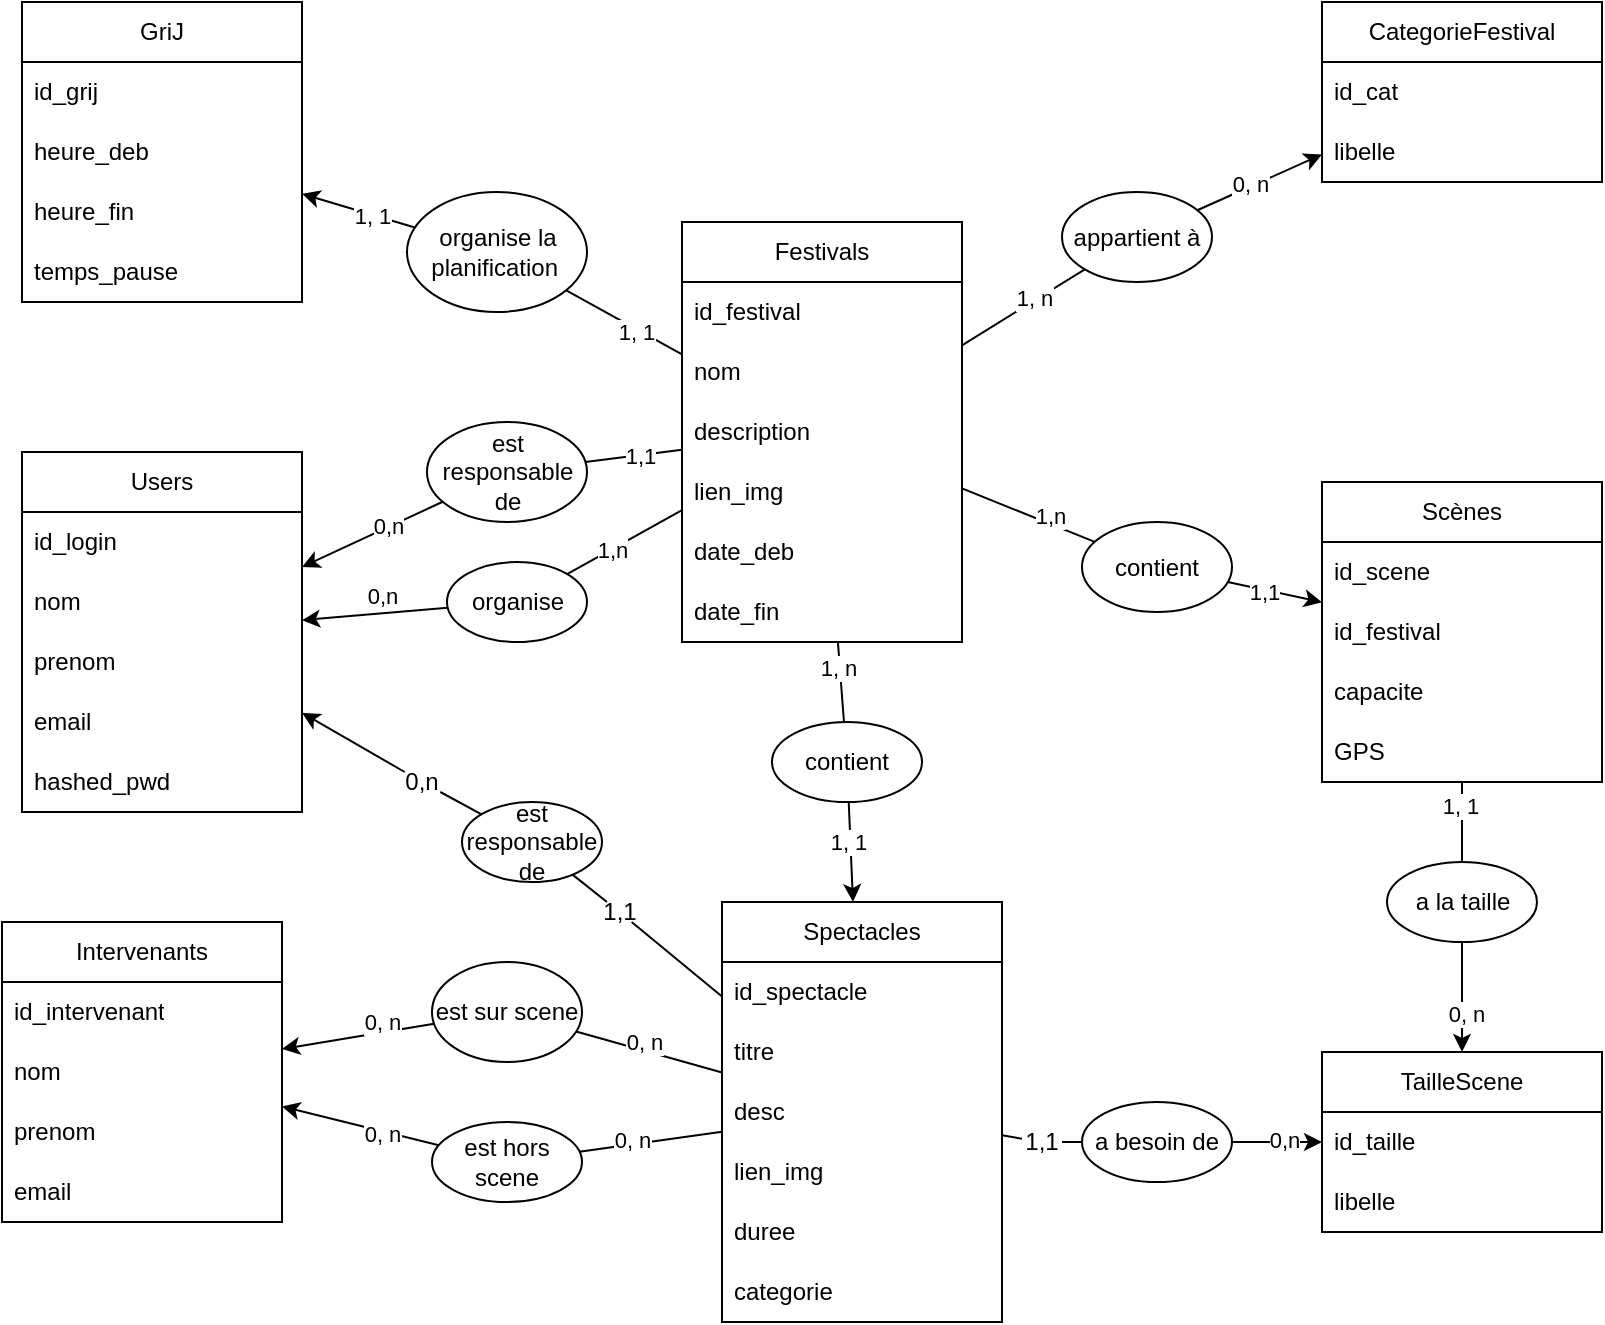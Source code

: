 <mxfile>
    <diagram id="PaHKiCaZsfR6Nqm8fPHF" name="Page-1">
        <mxGraphModel dx="446" dy="563" grid="1" gridSize="10" guides="1" tooltips="1" connect="1" arrows="1" fold="1" page="1" pageScale="1" pageWidth="850" pageHeight="1100" math="0" shadow="0">
            <root>
                <mxCell id="0"/>
                <mxCell id="1" parent="0"/>
                <mxCell id="4" value="Users" style="swimlane;fontStyle=0;childLayout=stackLayout;horizontal=1;startSize=30;horizontalStack=0;resizeParent=1;resizeParentMax=0;resizeLast=0;collapsible=1;marginBottom=0;whiteSpace=wrap;html=1;" parent="1" vertex="1">
                    <mxGeometry x="50" y="265" width="140" height="180" as="geometry"/>
                </mxCell>
                <mxCell id="12" value="id_login" style="text;strokeColor=none;fillColor=none;align=left;verticalAlign=middle;spacingLeft=4;spacingRight=4;overflow=hidden;points=[[0,0.5],[1,0.5]];portConstraint=eastwest;rotatable=0;whiteSpace=wrap;html=1;" parent="4" vertex="1">
                    <mxGeometry y="30" width="140" height="30" as="geometry"/>
                </mxCell>
                <mxCell id="5" value="nom" style="text;strokeColor=none;fillColor=none;align=left;verticalAlign=middle;spacingLeft=4;spacingRight=4;overflow=hidden;points=[[0,0.5],[1,0.5]];portConstraint=eastwest;rotatable=0;whiteSpace=wrap;html=1;" parent="4" vertex="1">
                    <mxGeometry y="60" width="140" height="30" as="geometry"/>
                </mxCell>
                <mxCell id="6" value="prenom" style="text;strokeColor=none;fillColor=none;align=left;verticalAlign=middle;spacingLeft=4;spacingRight=4;overflow=hidden;points=[[0,0.5],[1,0.5]];portConstraint=eastwest;rotatable=0;whiteSpace=wrap;html=1;" parent="4" vertex="1">
                    <mxGeometry y="90" width="140" height="30" as="geometry"/>
                </mxCell>
                <mxCell id="7" value="email" style="text;strokeColor=none;fillColor=none;align=left;verticalAlign=middle;spacingLeft=4;spacingRight=4;overflow=hidden;points=[[0,0.5],[1,0.5]];portConstraint=eastwest;rotatable=0;whiteSpace=wrap;html=1;" parent="4" vertex="1">
                    <mxGeometry y="120" width="140" height="30" as="geometry"/>
                </mxCell>
                <mxCell id="13" value="hashed_pwd" style="text;strokeColor=none;fillColor=none;align=left;verticalAlign=middle;spacingLeft=4;spacingRight=4;overflow=hidden;points=[[0,0.5],[1,0.5]];portConstraint=eastwest;rotatable=0;whiteSpace=wrap;html=1;" parent="4" vertex="1">
                    <mxGeometry y="150" width="140" height="30" as="geometry"/>
                </mxCell>
                <mxCell id="8" value="Festivals" style="swimlane;fontStyle=0;childLayout=stackLayout;horizontal=1;startSize=30;horizontalStack=0;resizeParent=1;resizeParentMax=0;resizeLast=0;collapsible=1;marginBottom=0;whiteSpace=wrap;html=1;" parent="1" vertex="1">
                    <mxGeometry x="380" y="150" width="140" height="210" as="geometry"/>
                </mxCell>
                <mxCell id="43" value="id_festival" style="text;strokeColor=none;fillColor=none;align=left;verticalAlign=middle;spacingLeft=4;spacingRight=4;overflow=hidden;points=[[0,0.5],[1,0.5]];portConstraint=eastwest;rotatable=0;whiteSpace=wrap;html=1;" parent="8" vertex="1">
                    <mxGeometry y="30" width="140" height="30" as="geometry"/>
                </mxCell>
                <mxCell id="9" value="nom" style="text;strokeColor=none;fillColor=none;align=left;verticalAlign=middle;spacingLeft=4;spacingRight=4;overflow=hidden;points=[[0,0.5],[1,0.5]];portConstraint=eastwest;rotatable=0;whiteSpace=wrap;html=1;" parent="8" vertex="1">
                    <mxGeometry y="60" width="140" height="30" as="geometry"/>
                </mxCell>
                <mxCell id="10" value="description" style="text;strokeColor=none;fillColor=none;align=left;verticalAlign=middle;spacingLeft=4;spacingRight=4;overflow=hidden;points=[[0,0.5],[1,0.5]];portConstraint=eastwest;rotatable=0;whiteSpace=wrap;html=1;" parent="8" vertex="1">
                    <mxGeometry y="90" width="140" height="30" as="geometry"/>
                </mxCell>
                <mxCell id="11" value="lien_img" style="text;strokeColor=none;fillColor=none;align=left;verticalAlign=middle;spacingLeft=4;spacingRight=4;overflow=hidden;points=[[0,0.5],[1,0.5]];portConstraint=eastwest;rotatable=0;whiteSpace=wrap;html=1;" parent="8" vertex="1">
                    <mxGeometry y="120" width="140" height="30" as="geometry"/>
                </mxCell>
                <mxCell id="14" value="date_deb" style="text;strokeColor=none;fillColor=none;align=left;verticalAlign=middle;spacingLeft=4;spacingRight=4;overflow=hidden;points=[[0,0.5],[1,0.5]];portConstraint=eastwest;rotatable=0;whiteSpace=wrap;html=1;" parent="8" vertex="1">
                    <mxGeometry y="150" width="140" height="30" as="geometry"/>
                </mxCell>
                <mxCell id="15" value="date_fin" style="text;strokeColor=none;fillColor=none;align=left;verticalAlign=middle;spacingLeft=4;spacingRight=4;overflow=hidden;points=[[0,0.5],[1,0.5]];portConstraint=eastwest;rotatable=0;whiteSpace=wrap;html=1;" parent="8" vertex="1">
                    <mxGeometry y="180" width="140" height="30" as="geometry"/>
                </mxCell>
                <mxCell id="16" value="CategorieFestival" style="swimlane;fontStyle=0;childLayout=stackLayout;horizontal=1;startSize=30;horizontalStack=0;resizeParent=1;resizeParentMax=0;resizeLast=0;collapsible=1;marginBottom=0;whiteSpace=wrap;html=1;" parent="1" vertex="1">
                    <mxGeometry x="700" y="40" width="140" height="90" as="geometry"/>
                </mxCell>
                <mxCell id="80" value="id_cat" style="text;strokeColor=none;fillColor=none;align=left;verticalAlign=middle;spacingLeft=4;spacingRight=4;overflow=hidden;points=[[0,0.5],[1,0.5]];portConstraint=eastwest;rotatable=0;whiteSpace=wrap;html=1;" parent="16" vertex="1">
                    <mxGeometry y="30" width="140" height="30" as="geometry"/>
                </mxCell>
                <mxCell id="81" value="libelle" style="text;strokeColor=none;fillColor=none;align=left;verticalAlign=middle;spacingLeft=4;spacingRight=4;overflow=hidden;points=[[0,0.5],[1,0.5]];portConstraint=eastwest;rotatable=0;whiteSpace=wrap;html=1;" parent="16" vertex="1">
                    <mxGeometry y="60" width="140" height="30" as="geometry"/>
                </mxCell>
                <mxCell id="22" style="edgeStyle=none;html=1;startArrow=none;" parent="1" source="92" target="16" edge="1">
                    <mxGeometry relative="1" as="geometry"/>
                </mxCell>
                <mxCell id="120" value="0, n" style="edgeLabel;html=1;align=center;verticalAlign=middle;resizable=0;points=[];" parent="22" connectable="0" vertex="1">
                    <mxGeometry x="-0.155" y="2" relative="1" as="geometry">
                        <mxPoint as="offset"/>
                    </mxGeometry>
                </mxCell>
                <mxCell id="131" style="edgeStyle=none;html=1;startArrow=none;" parent="1" source="135" target="125" edge="1">
                    <mxGeometry relative="1" as="geometry"/>
                </mxCell>
                <mxCell id="142" value="0, n" style="edgeLabel;html=1;align=center;verticalAlign=middle;resizable=0;points=[];" parent="131" connectable="0" vertex="1">
                    <mxGeometry x="0.287" y="2" relative="1" as="geometry">
                        <mxPoint as="offset"/>
                    </mxGeometry>
                </mxCell>
                <mxCell id="25" value="Scènes" style="swimlane;fontStyle=0;childLayout=stackLayout;horizontal=1;startSize=30;horizontalStack=0;resizeParent=1;resizeParentMax=0;resizeLast=0;collapsible=1;marginBottom=0;whiteSpace=wrap;html=1;" parent="1" vertex="1">
                    <mxGeometry x="700" y="280" width="140" height="150" as="geometry"/>
                </mxCell>
                <mxCell id="26" value="id_scene" style="text;strokeColor=none;fillColor=none;align=left;verticalAlign=middle;spacingLeft=4;spacingRight=4;overflow=hidden;points=[[0,0.5],[1,0.5]];portConstraint=eastwest;rotatable=0;whiteSpace=wrap;html=1;" parent="25" vertex="1">
                    <mxGeometry y="30" width="140" height="30" as="geometry"/>
                </mxCell>
                <mxCell id="44" value="id_festival" style="text;strokeColor=none;fillColor=none;align=left;verticalAlign=middle;spacingLeft=4;spacingRight=4;overflow=hidden;points=[[0,0.5],[1,0.5]];portConstraint=eastwest;rotatable=0;whiteSpace=wrap;html=1;" parent="25" vertex="1">
                    <mxGeometry y="60" width="140" height="30" as="geometry"/>
                </mxCell>
                <mxCell id="46" value="capacite" style="text;strokeColor=none;fillColor=none;align=left;verticalAlign=middle;spacingLeft=4;spacingRight=4;overflow=hidden;points=[[0,0.5],[1,0.5]];portConstraint=eastwest;rotatable=0;whiteSpace=wrap;html=1;" parent="25" vertex="1">
                    <mxGeometry y="90" width="140" height="30" as="geometry"/>
                </mxCell>
                <mxCell id="47" value="GPS" style="text;strokeColor=none;fillColor=none;align=left;verticalAlign=middle;spacingLeft=4;spacingRight=4;overflow=hidden;points=[[0,0.5],[1,0.5]];portConstraint=eastwest;rotatable=0;whiteSpace=wrap;html=1;" parent="25" vertex="1">
                    <mxGeometry y="120" width="140" height="30" as="geometry"/>
                </mxCell>
                <mxCell id="31" style="edgeStyle=none;html=1;startArrow=none;" parent="1" source="89" target="25" edge="1">
                    <mxGeometry relative="1" as="geometry">
                        <mxPoint x="540" y="270" as="targetPoint"/>
                    </mxGeometry>
                </mxCell>
                <mxCell id="122" value="1,1" style="edgeLabel;html=1;align=center;verticalAlign=middle;resizable=0;points=[];" parent="31" connectable="0" vertex="1">
                    <mxGeometry x="0.157" y="1" relative="1" as="geometry">
                        <mxPoint x="-10" as="offset"/>
                    </mxGeometry>
                </mxCell>
                <mxCell id="33" value="Intervenants" style="swimlane;fontStyle=0;childLayout=stackLayout;horizontal=1;startSize=30;horizontalStack=0;resizeParent=1;resizeParentMax=0;resizeLast=0;collapsible=1;marginBottom=0;whiteSpace=wrap;html=1;" parent="1" vertex="1">
                    <mxGeometry x="40" y="500" width="140" height="150" as="geometry"/>
                </mxCell>
                <mxCell id="68" value="id_intervenant" style="text;strokeColor=none;fillColor=none;align=left;verticalAlign=middle;spacingLeft=4;spacingRight=4;overflow=hidden;points=[[0,0.5],[1,0.5]];portConstraint=eastwest;rotatable=0;whiteSpace=wrap;html=1;" parent="33" vertex="1">
                    <mxGeometry y="30" width="140" height="30" as="geometry"/>
                </mxCell>
                <mxCell id="58" value="nom" style="text;strokeColor=none;fillColor=none;align=left;verticalAlign=middle;spacingLeft=4;spacingRight=4;overflow=hidden;points=[[0,0.5],[1,0.5]];portConstraint=eastwest;rotatable=0;whiteSpace=wrap;html=1;" parent="33" vertex="1">
                    <mxGeometry y="60" width="140" height="30" as="geometry"/>
                </mxCell>
                <mxCell id="59" value="prenom" style="text;strokeColor=none;fillColor=none;align=left;verticalAlign=middle;spacingLeft=4;spacingRight=4;overflow=hidden;points=[[0,0.5],[1,0.5]];portConstraint=eastwest;rotatable=0;whiteSpace=wrap;html=1;" parent="33" vertex="1">
                    <mxGeometry y="90" width="140" height="30" as="geometry"/>
                </mxCell>
                <mxCell id="60" value="email" style="text;strokeColor=none;fillColor=none;align=left;verticalAlign=middle;spacingLeft=4;spacingRight=4;overflow=hidden;points=[[0,0.5],[1,0.5]];portConstraint=eastwest;rotatable=0;whiteSpace=wrap;html=1;" parent="33" vertex="1">
                    <mxGeometry y="120" width="140" height="30" as="geometry"/>
                </mxCell>
                <mxCell id="39" style="edgeStyle=none;html=1;startArrow=none;" parent="1" source="74" target="4" edge="1">
                    <mxGeometry relative="1" as="geometry">
                        <mxPoint x="252.692" y="213.658" as="sourcePoint"/>
                        <mxPoint x="180" y="196.35" as="targetPoint"/>
                    </mxGeometry>
                </mxCell>
                <mxCell id="85" value="0,n" style="edgeLabel;html=1;align=center;verticalAlign=middle;resizable=0;points=[];" parent="39" vertex="1" connectable="0">
                    <mxGeometry x="-0.368" y="-4" relative="1" as="geometry">
                        <mxPoint x="-10" y="-4" as="offset"/>
                    </mxGeometry>
                </mxCell>
                <mxCell id="97" style="edgeStyle=none;html=1;startArrow=none;" parent="1" source="105" target="33" edge="1">
                    <mxGeometry relative="1" as="geometry"/>
                </mxCell>
                <mxCell id="108" value="0, n" style="edgeLabel;html=1;align=center;verticalAlign=middle;resizable=0;points=[];" parent="97" vertex="1" connectable="0">
                    <mxGeometry x="-0.265" y="1" relative="1" as="geometry">
                        <mxPoint as="offset"/>
                    </mxGeometry>
                </mxCell>
                <mxCell id="98" style="edgeStyle=none;html=1;startArrow=none;" parent="1" source="100" target="33" edge="1">
                    <mxGeometry relative="1" as="geometry"/>
                </mxCell>
                <mxCell id="99" value="0, n" style="edgeLabel;html=1;align=center;verticalAlign=middle;resizable=0;points=[];" parent="98" vertex="1" connectable="0">
                    <mxGeometry x="0.215" relative="1" as="geometry">
                        <mxPoint x="20" y="-9" as="offset"/>
                    </mxGeometry>
                </mxCell>
                <mxCell id="62" value="GriJ" style="swimlane;fontStyle=0;childLayout=stackLayout;horizontal=1;startSize=30;horizontalStack=0;resizeParent=1;resizeParentMax=0;resizeLast=0;collapsible=1;marginBottom=0;whiteSpace=wrap;html=1;" parent="1" vertex="1">
                    <mxGeometry x="50" y="40" width="140" height="150" as="geometry"/>
                </mxCell>
                <mxCell id="67" value="id_grij" style="text;strokeColor=none;fillColor=none;align=left;verticalAlign=middle;spacingLeft=4;spacingRight=4;overflow=hidden;points=[[0,0.5],[1,0.5]];portConstraint=eastwest;rotatable=0;whiteSpace=wrap;html=1;" parent="62" vertex="1">
                    <mxGeometry y="30" width="140" height="30" as="geometry"/>
                </mxCell>
                <mxCell id="63" value="heure_deb" style="text;strokeColor=none;fillColor=none;align=left;verticalAlign=middle;spacingLeft=4;spacingRight=4;overflow=hidden;points=[[0,0.5],[1,0.5]];portConstraint=eastwest;rotatable=0;whiteSpace=wrap;html=1;" parent="62" vertex="1">
                    <mxGeometry y="60" width="140" height="30" as="geometry"/>
                </mxCell>
                <mxCell id="64" value="heure_fin" style="text;strokeColor=none;fillColor=none;align=left;verticalAlign=middle;spacingLeft=4;spacingRight=4;overflow=hidden;points=[[0,0.5],[1,0.5]];portConstraint=eastwest;rotatable=0;whiteSpace=wrap;html=1;" parent="62" vertex="1">
                    <mxGeometry y="90" width="140" height="30" as="geometry"/>
                </mxCell>
                <mxCell id="65" value="temps_pause" style="text;strokeColor=none;fillColor=none;align=left;verticalAlign=middle;spacingLeft=4;spacingRight=4;overflow=hidden;points=[[0,0.5],[1,0.5]];portConstraint=eastwest;rotatable=0;whiteSpace=wrap;html=1;" parent="62" vertex="1">
                    <mxGeometry y="120" width="140" height="30" as="geometry"/>
                </mxCell>
                <mxCell id="66" style="edgeStyle=none;html=1;startArrow=none;" parent="1" source="82" target="62" edge="1">
                    <mxGeometry relative="1" as="geometry"/>
                </mxCell>
                <mxCell id="110" value="1, 1" style="edgeLabel;html=1;align=center;verticalAlign=middle;resizable=0;points=[];" parent="66" connectable="0" vertex="1">
                    <mxGeometry x="-0.229" relative="1" as="geometry">
                        <mxPoint as="offset"/>
                    </mxGeometry>
                </mxCell>
                <mxCell id="69" style="edgeStyle=none;html=1;startArrow=none;" parent="1" source="86" target="48" edge="1">
                    <mxGeometry relative="1" as="geometry"/>
                </mxCell>
                <mxCell id="124" value="1, 1" style="edgeLabel;html=1;align=center;verticalAlign=middle;resizable=0;points=[];" parent="69" connectable="0" vertex="1">
                    <mxGeometry x="-0.492" y="1" relative="1" as="geometry">
                        <mxPoint x="-2" y="7" as="offset"/>
                    </mxGeometry>
                </mxCell>
                <mxCell id="70" style="edgeStyle=none;html=1;startArrow=none;" parent="1" source="71" target="4" edge="1">
                    <mxGeometry relative="1" as="geometry">
                        <mxPoint x="280" y="130.0" as="sourcePoint"/>
                        <mxPoint x="180" y="130.0" as="targetPoint"/>
                    </mxGeometry>
                </mxCell>
                <mxCell id="84" value="0,n" style="edgeLabel;html=1;align=center;verticalAlign=middle;resizable=0;points=[];" parent="70" vertex="1" connectable="0">
                    <mxGeometry x="-0.231" y="-1" relative="1" as="geometry">
                        <mxPoint as="offset"/>
                    </mxGeometry>
                </mxCell>
                <mxCell id="73" value="" style="edgeStyle=none;html=1;endArrow=none;" parent="1" source="8" target="71" edge="1">
                    <mxGeometry relative="1" as="geometry">
                        <mxPoint x="280" y="130.0" as="sourcePoint"/>
                        <mxPoint x="180" y="130.0" as="targetPoint"/>
                    </mxGeometry>
                </mxCell>
                <mxCell id="112" value="1,1" style="edgeLabel;html=1;align=center;verticalAlign=middle;resizable=0;points=[];" parent="73" connectable="0" vertex="1">
                    <mxGeometry x="-0.134" relative="1" as="geometry">
                        <mxPoint as="offset"/>
                    </mxGeometry>
                </mxCell>
                <mxCell id="75" value="" style="html=1;endArrow=none;" parent="1" source="8" target="74" edge="1">
                    <mxGeometry relative="1" as="geometry">
                        <mxPoint x="380" y="285" as="sourcePoint"/>
                        <mxPoint x="180" y="175" as="targetPoint"/>
                    </mxGeometry>
                </mxCell>
                <mxCell id="116" value="1,n" style="edgeLabel;html=1;align=center;verticalAlign=middle;resizable=0;points=[];" parent="75" connectable="0" vertex="1">
                    <mxGeometry x="0.238" relative="1" as="geometry">
                        <mxPoint as="offset"/>
                    </mxGeometry>
                </mxCell>
                <mxCell id="71" value="est responsable de" style="ellipse;whiteSpace=wrap;html=1;" parent="1" vertex="1">
                    <mxGeometry x="252.5" y="250" width="80" height="50" as="geometry"/>
                </mxCell>
                <mxCell id="83" value="" style="edgeStyle=none;html=1;endArrow=none;" parent="1" source="8" target="82" edge="1">
                    <mxGeometry relative="1" as="geometry">
                        <mxPoint x="380" y="345" as="sourcePoint"/>
                        <mxPoint x="180" y="410" as="targetPoint"/>
                    </mxGeometry>
                </mxCell>
                <mxCell id="111" value="1, 1" style="edgeLabel;html=1;align=center;verticalAlign=middle;resizable=0;points=[];" parent="83" connectable="0" vertex="1">
                    <mxGeometry x="-0.212" y="1" relative="1" as="geometry">
                        <mxPoint as="offset"/>
                    </mxGeometry>
                </mxCell>
                <mxCell id="74" value="organise" style="ellipse;whiteSpace=wrap;html=1;" parent="1" vertex="1">
                    <mxGeometry x="262.5" y="320" width="70" height="40" as="geometry"/>
                </mxCell>
                <mxCell id="87" value="" style="edgeStyle=none;html=1;endArrow=none;" parent="1" source="8" target="86" edge="1">
                    <mxGeometry relative="1" as="geometry">
                        <mxPoint x="459.24" y="391.11" as="sourcePoint"/>
                        <mxPoint x="485" y="480" as="targetPoint"/>
                    </mxGeometry>
                </mxCell>
                <mxCell id="123" value="1, n" style="edgeLabel;html=1;align=center;verticalAlign=middle;resizable=0;points=[];" parent="87" connectable="0" vertex="1">
                    <mxGeometry x="-0.414" y="-1" relative="1" as="geometry">
                        <mxPoint y="1" as="offset"/>
                    </mxGeometry>
                </mxCell>
                <mxCell id="82" value="organise la planification&amp;nbsp;" style="ellipse;whiteSpace=wrap;html=1;" parent="1" vertex="1">
                    <mxGeometry x="242.5" y="135" width="90" height="60" as="geometry"/>
                </mxCell>
                <mxCell id="90" value="" style="edgeStyle=none;html=1;endArrow=none;" parent="1" source="8" target="89" edge="1">
                    <mxGeometry relative="1" as="geometry">
                        <mxPoint x="700" y="325" as="targetPoint"/>
                        <mxPoint x="520" y="315" as="sourcePoint"/>
                    </mxGeometry>
                </mxCell>
                <mxCell id="121" value="1,n" style="edgeLabel;html=1;align=center;verticalAlign=middle;resizable=0;points=[];" parent="90" connectable="0" vertex="1">
                    <mxGeometry x="0.319" y="4" relative="1" as="geometry">
                        <mxPoint x="-1" as="offset"/>
                    </mxGeometry>
                </mxCell>
                <mxCell id="86" value="contient" style="ellipse;whiteSpace=wrap;html=1;" parent="1" vertex="1">
                    <mxGeometry x="425" y="400" width="75" height="40" as="geometry"/>
                </mxCell>
                <mxCell id="93" value="" style="edgeStyle=none;html=1;endArrow=none;" parent="1" source="8" target="92" edge="1">
                    <mxGeometry relative="1" as="geometry">
                        <mxPoint x="520" y="225" as="sourcePoint"/>
                        <mxPoint x="700" y="62.5" as="targetPoint"/>
                    </mxGeometry>
                </mxCell>
                <mxCell id="119" value="1, n" style="edgeLabel;html=1;align=center;verticalAlign=middle;resizable=0;points=[];" parent="93" connectable="0" vertex="1">
                    <mxGeometry x="0.186" y="2" relative="1" as="geometry">
                        <mxPoint as="offset"/>
                    </mxGeometry>
                </mxCell>
                <mxCell id="89" value="contient" style="ellipse;whiteSpace=wrap;html=1;" parent="1" vertex="1">
                    <mxGeometry x="580" y="300" width="75" height="45" as="geometry"/>
                </mxCell>
                <mxCell id="101" value="" style="edgeStyle=none;html=1;endArrow=none;" parent="1" source="48" target="100" edge="1">
                    <mxGeometry relative="1" as="geometry">
                        <mxPoint x="400" y="603.194" as="sourcePoint"/>
                        <mxPoint x="180" y="581.806" as="targetPoint"/>
                    </mxGeometry>
                </mxCell>
                <mxCell id="117" value="0, n" style="edgeLabel;html=1;align=center;verticalAlign=middle;resizable=0;points=[];" parent="101" connectable="0" vertex="1">
                    <mxGeometry x="0.292" y="-1" relative="1" as="geometry">
                        <mxPoint x="8" y="-1" as="offset"/>
                    </mxGeometry>
                </mxCell>
                <mxCell id="92" value="appartient à" style="ellipse;whiteSpace=wrap;html=1;" parent="1" vertex="1">
                    <mxGeometry x="570" y="135" width="75" height="45" as="geometry"/>
                </mxCell>
                <mxCell id="106" value="" style="edgeStyle=none;html=1;endArrow=none;" parent="1" source="48" target="105" edge="1">
                    <mxGeometry relative="1" as="geometry">
                        <mxPoint x="400" y="603.194" as="sourcePoint"/>
                        <mxPoint x="180" y="581.806" as="targetPoint"/>
                    </mxGeometry>
                </mxCell>
                <mxCell id="118" value="0, n" style="edgeLabel;html=1;align=center;verticalAlign=middle;resizable=0;points=[];" parent="106" connectable="0" vertex="1">
                    <mxGeometry x="0.258" y="-2" relative="1" as="geometry">
                        <mxPoint as="offset"/>
                    </mxGeometry>
                </mxCell>
                <mxCell id="100" value="est sur scene" style="ellipse;whiteSpace=wrap;html=1;" parent="1" vertex="1">
                    <mxGeometry x="255" y="520" width="75" height="50" as="geometry"/>
                </mxCell>
                <mxCell id="125" value="TailleScene" style="swimlane;fontStyle=0;childLayout=stackLayout;horizontal=1;startSize=30;horizontalStack=0;resizeParent=1;resizeParentMax=0;resizeLast=0;collapsible=1;marginBottom=0;whiteSpace=wrap;html=1;" parent="1" vertex="1">
                    <mxGeometry x="700" y="565" width="140" height="90" as="geometry"/>
                </mxCell>
                <mxCell id="126" value="id_taille" style="text;strokeColor=none;fillColor=none;align=left;verticalAlign=middle;spacingLeft=4;spacingRight=4;overflow=hidden;points=[[0,0.5],[1,0.5]];portConstraint=eastwest;rotatable=0;whiteSpace=wrap;html=1;" parent="125" vertex="1">
                    <mxGeometry y="30" width="140" height="30" as="geometry"/>
                </mxCell>
                <mxCell id="128" value="libelle" style="text;strokeColor=none;fillColor=none;align=left;verticalAlign=middle;spacingLeft=4;spacingRight=4;overflow=hidden;points=[[0,0.5],[1,0.5]];portConstraint=eastwest;rotatable=0;whiteSpace=wrap;html=1;" parent="125" vertex="1">
                    <mxGeometry y="60" width="140" height="30" as="geometry"/>
                </mxCell>
                <mxCell id="105" value="est hors scene" style="ellipse;whiteSpace=wrap;html=1;" parent="1" vertex="1">
                    <mxGeometry x="255" y="600" width="75" height="40" as="geometry"/>
                </mxCell>
                <mxCell id="143" style="edgeStyle=none;html=1;startArrow=none;" parent="1" source="146" target="4" edge="1">
                    <mxGeometry relative="1" as="geometry"/>
                </mxCell>
                <mxCell id="48" value="Spectacles" style="swimlane;fontStyle=0;childLayout=stackLayout;horizontal=1;startSize=30;horizontalStack=0;resizeParent=1;resizeParentMax=0;resizeLast=0;collapsible=1;marginBottom=0;whiteSpace=wrap;html=1;" parent="1" vertex="1">
                    <mxGeometry x="400" y="490" width="140" height="210" as="geometry"/>
                </mxCell>
                <mxCell id="49" value="id_spectacle" style="text;strokeColor=none;fillColor=none;align=left;verticalAlign=middle;spacingLeft=4;spacingRight=4;overflow=hidden;points=[[0,0.5],[1,0.5]];portConstraint=eastwest;rotatable=0;whiteSpace=wrap;html=1;" parent="48" vertex="1">
                    <mxGeometry y="30" width="140" height="30" as="geometry"/>
                </mxCell>
                <mxCell id="50" value="titre" style="text;strokeColor=none;fillColor=none;align=left;verticalAlign=middle;spacingLeft=4;spacingRight=4;overflow=hidden;points=[[0,0.5],[1,0.5]];portConstraint=eastwest;rotatable=0;whiteSpace=wrap;html=1;" parent="48" vertex="1">
                    <mxGeometry y="60" width="140" height="30" as="geometry"/>
                </mxCell>
                <mxCell id="51" value="desc" style="text;strokeColor=none;fillColor=none;align=left;verticalAlign=middle;spacingLeft=4;spacingRight=4;overflow=hidden;points=[[0,0.5],[1,0.5]];portConstraint=eastwest;rotatable=0;whiteSpace=wrap;html=1;" parent="48" vertex="1">
                    <mxGeometry y="90" width="140" height="30" as="geometry"/>
                </mxCell>
                <mxCell id="52" value="lien_img" style="text;strokeColor=none;fillColor=none;align=left;verticalAlign=middle;spacingLeft=4;spacingRight=4;overflow=hidden;points=[[0,0.5],[1,0.5]];portConstraint=eastwest;rotatable=0;whiteSpace=wrap;html=1;" parent="48" vertex="1">
                    <mxGeometry y="120" width="140" height="30" as="geometry"/>
                </mxCell>
                <mxCell id="53" value="duree" style="text;strokeColor=none;fillColor=none;align=left;verticalAlign=middle;spacingLeft=4;spacingRight=4;overflow=hidden;points=[[0,0.5],[1,0.5]];portConstraint=eastwest;rotatable=0;whiteSpace=wrap;html=1;" parent="48" vertex="1">
                    <mxGeometry y="150" width="140" height="30" as="geometry"/>
                </mxCell>
                <mxCell id="54" value="categorie" style="text;strokeColor=none;fillColor=none;align=left;verticalAlign=middle;spacingLeft=4;spacingRight=4;overflow=hidden;points=[[0,0.5],[1,0.5]];portConstraint=eastwest;rotatable=0;whiteSpace=wrap;html=1;" parent="48" vertex="1">
                    <mxGeometry y="180" width="140" height="30" as="geometry"/>
                </mxCell>
                <mxCell id="134" style="edgeStyle=none;html=1;exitX=1;exitY=0.5;exitDx=0;exitDy=0;" parent="1" source="132" target="125" edge="1">
                    <mxGeometry relative="1" as="geometry">
                        <mxPoint x="680" y="580" as="targetPoint"/>
                    </mxGeometry>
                </mxCell>
                <mxCell id="140" value="0,n" style="edgeLabel;html=1;align=center;verticalAlign=middle;resizable=0;points=[];" parent="134" connectable="0" vertex="1">
                    <mxGeometry x="0.124" y="1" relative="1" as="geometry">
                        <mxPoint as="offset"/>
                    </mxGeometry>
                </mxCell>
                <mxCell id="133" value="" style="edgeStyle=none;html=1;endArrow=none;startArrow=none;" parent="1" source="137" target="132" edge="1">
                    <mxGeometry relative="1" as="geometry">
                        <mxPoint x="540" y="610" as="sourcePoint"/>
                        <mxPoint x="700" y="610" as="targetPoint"/>
                    </mxGeometry>
                </mxCell>
                <mxCell id="136" value="" style="edgeStyle=none;html=1;endArrow=none;" parent="1" source="25" target="135" edge="1">
                    <mxGeometry relative="1" as="geometry">
                        <mxPoint x="770" y="430" as="sourcePoint"/>
                        <mxPoint x="770" y="565" as="targetPoint"/>
                    </mxGeometry>
                </mxCell>
                <mxCell id="139" value="1, 1" style="edgeLabel;html=1;align=center;verticalAlign=middle;resizable=0;points=[];" parent="136" connectable="0" vertex="1">
                    <mxGeometry x="-0.436" y="-1" relative="1" as="geometry">
                        <mxPoint as="offset"/>
                    </mxGeometry>
                </mxCell>
                <mxCell id="132" value="a besoin de" style="ellipse;whiteSpace=wrap;html=1;" parent="1" vertex="1">
                    <mxGeometry x="580" y="590" width="75" height="40" as="geometry"/>
                </mxCell>
                <mxCell id="135" value="a la taille" style="ellipse;whiteSpace=wrap;html=1;" parent="1" vertex="1">
                    <mxGeometry x="732.5" y="470" width="75" height="40" as="geometry"/>
                </mxCell>
                <mxCell id="137" value="1,1" style="text;strokeColor=none;align=center;fillColor=none;html=1;verticalAlign=middle;whiteSpace=wrap;rounded=0;" parent="1" vertex="1">
                    <mxGeometry x="550" y="602.5" width="20" height="15" as="geometry"/>
                </mxCell>
                <mxCell id="138" value="" style="edgeStyle=none;html=1;endArrow=none;" parent="1" source="48" target="137" edge="1">
                    <mxGeometry relative="1" as="geometry">
                        <mxPoint x="540" y="610" as="sourcePoint"/>
                        <mxPoint x="580" y="610" as="targetPoint"/>
                    </mxGeometry>
                </mxCell>
                <mxCell id="145" value="" style="edgeStyle=none;html=1;endArrow=none;startArrow=none;" parent="1" source="148" target="144" edge="1">
                    <mxGeometry relative="1" as="geometry">
                        <mxPoint x="400" y="547" as="sourcePoint"/>
                        <mxPoint x="190" y="403.0" as="targetPoint"/>
                    </mxGeometry>
                </mxCell>
                <mxCell id="144" value="est responsable de" style="ellipse;whiteSpace=wrap;html=1;" parent="1" vertex="1">
                    <mxGeometry x="270" y="440" width="70" height="40" as="geometry"/>
                </mxCell>
                <mxCell id="147" value="" style="edgeStyle=none;html=1;startArrow=none;endArrow=none;" parent="1" source="144" target="146" edge="1">
                    <mxGeometry relative="1" as="geometry">
                        <mxPoint x="280.181" y="445.898" as="sourcePoint"/>
                        <mxPoint x="190" y="394.73" as="targetPoint"/>
                    </mxGeometry>
                </mxCell>
                <mxCell id="146" value="0,n" style="text;strokeColor=none;align=center;fillColor=none;html=1;verticalAlign=middle;whiteSpace=wrap;rounded=0;" parent="1" vertex="1">
                    <mxGeometry x="240" y="425" width="20" height="10" as="geometry"/>
                </mxCell>
                <mxCell id="149" value="" style="edgeStyle=none;html=1;endArrow=none;" parent="1" source="48" target="148" edge="1">
                    <mxGeometry relative="1" as="geometry">
                        <mxPoint x="400" y="537.746" as="sourcePoint"/>
                        <mxPoint x="325.009" y="476.409" as="targetPoint"/>
                    </mxGeometry>
                </mxCell>
                <mxCell id="148" value="1,1" style="text;strokeColor=none;align=center;fillColor=none;html=1;verticalAlign=middle;whiteSpace=wrap;rounded=0;" parent="1" vertex="1">
                    <mxGeometry x="340" y="490" width="17.5" height="10" as="geometry"/>
                </mxCell>
            </root>
        </mxGraphModel>
    </diagram>
</mxfile>